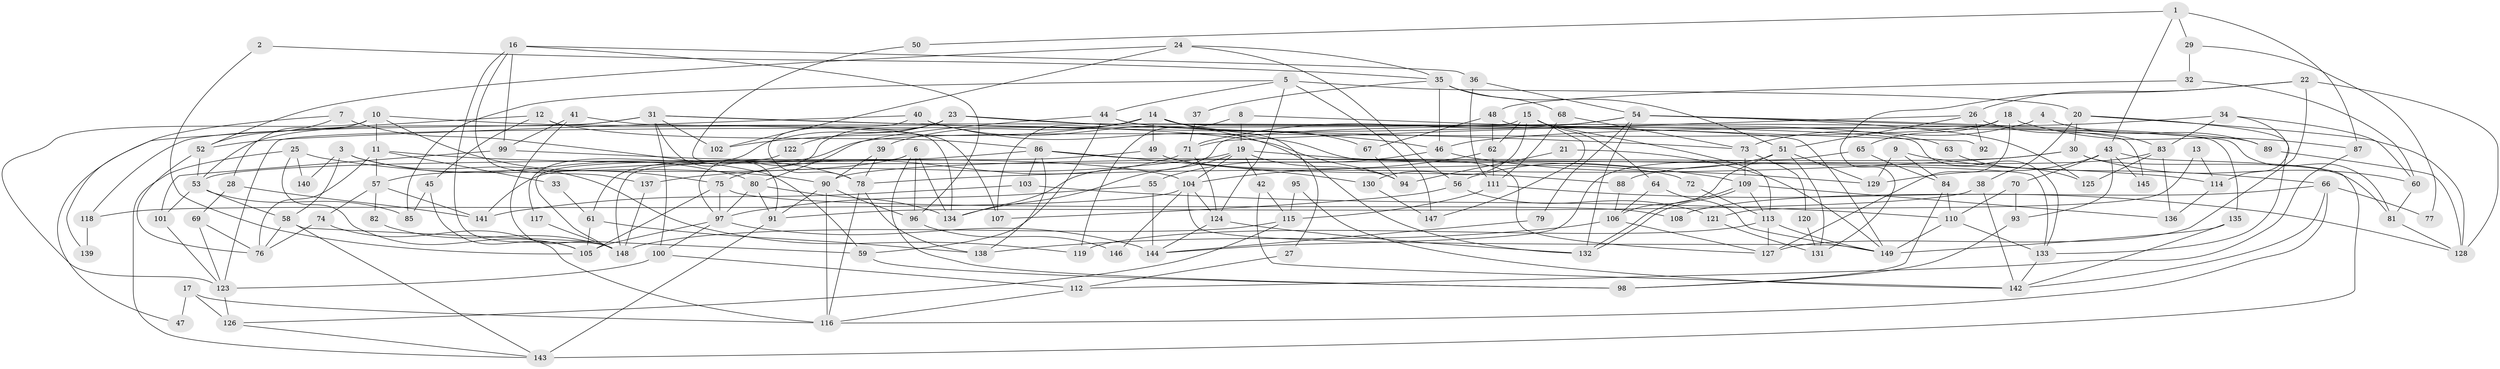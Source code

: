 // coarse degree distribution, {4: 0.14606741573033707, 2: 0.11235955056179775, 5: 0.16853932584269662, 8: 0.06741573033707865, 3: 0.2247191011235955, 9: 0.056179775280898875, 15: 0.011235955056179775, 11: 0.02247191011235955, 6: 0.07865168539325842, 7: 0.07865168539325842, 10: 0.011235955056179775, 13: 0.011235955056179775, 1: 0.011235955056179775}
// Generated by graph-tools (version 1.1) at 2025/18/03/04/25 18:18:40]
// undirected, 149 vertices, 298 edges
graph export_dot {
graph [start="1"]
  node [color=gray90,style=filled];
  1;
  2;
  3;
  4;
  5;
  6;
  7;
  8;
  9;
  10;
  11;
  12;
  13;
  14;
  15;
  16;
  17;
  18;
  19;
  20;
  21;
  22;
  23;
  24;
  25;
  26;
  27;
  28;
  29;
  30;
  31;
  32;
  33;
  34;
  35;
  36;
  37;
  38;
  39;
  40;
  41;
  42;
  43;
  44;
  45;
  46;
  47;
  48;
  49;
  50;
  51;
  52;
  53;
  54;
  55;
  56;
  57;
  58;
  59;
  60;
  61;
  62;
  63;
  64;
  65;
  66;
  67;
  68;
  69;
  70;
  71;
  72;
  73;
  74;
  75;
  76;
  77;
  78;
  79;
  80;
  81;
  82;
  83;
  84;
  85;
  86;
  87;
  88;
  89;
  90;
  91;
  92;
  93;
  94;
  95;
  96;
  97;
  98;
  99;
  100;
  101;
  102;
  103;
  104;
  105;
  106;
  107;
  108;
  109;
  110;
  111;
  112;
  113;
  114;
  115;
  116;
  117;
  118;
  119;
  120;
  121;
  122;
  123;
  124;
  125;
  126;
  127;
  128;
  129;
  130;
  131;
  132;
  133;
  134;
  135;
  136;
  137;
  138;
  139;
  140;
  141;
  142;
  143;
  144;
  145;
  146;
  147;
  148;
  149;
  1 -- 87;
  1 -- 43;
  1 -- 29;
  1 -- 50;
  2 -- 105;
  2 -- 35;
  3 -- 80;
  3 -- 58;
  3 -- 119;
  3 -- 140;
  4 -- 89;
  4 -- 73;
  5 -- 124;
  5 -- 147;
  5 -- 20;
  5 -- 44;
  5 -- 85;
  6 -- 98;
  6 -- 148;
  6 -- 57;
  6 -- 96;
  6 -- 134;
  7 -- 59;
  7 -- 52;
  7 -- 139;
  8 -- 19;
  8 -- 119;
  8 -- 92;
  9 -- 66;
  9 -- 129;
  9 -- 84;
  10 -- 123;
  10 -- 11;
  10 -- 28;
  10 -- 75;
  10 -- 94;
  11 -- 57;
  11 -- 76;
  11 -- 33;
  11 -- 114;
  12 -- 86;
  12 -- 134;
  12 -- 45;
  12 -- 47;
  13 -- 114;
  13 -- 121;
  14 -- 39;
  14 -- 102;
  14 -- 27;
  14 -- 49;
  14 -- 67;
  14 -- 107;
  14 -- 145;
  15 -- 113;
  15 -- 123;
  15 -- 62;
  15 -- 64;
  15 -- 130;
  15 -- 147;
  16 -- 148;
  16 -- 36;
  16 -- 96;
  16 -- 99;
  16 -- 137;
  17 -- 126;
  17 -- 116;
  17 -- 47;
  18 -- 127;
  18 -- 65;
  18 -- 61;
  18 -- 87;
  19 -- 109;
  19 -- 104;
  19 -- 42;
  19 -- 94;
  19 -- 134;
  19 -- 137;
  20 -- 133;
  20 -- 30;
  20 -- 38;
  20 -- 128;
  21 -- 94;
  21 -- 149;
  22 -- 127;
  22 -- 26;
  22 -- 128;
  22 -- 131;
  23 -- 97;
  23 -- 149;
  23 -- 46;
  23 -- 117;
  23 -- 122;
  24 -- 56;
  24 -- 52;
  24 -- 35;
  24 -- 102;
  25 -- 90;
  25 -- 105;
  25 -- 140;
  25 -- 143;
  26 -- 71;
  26 -- 51;
  26 -- 83;
  26 -- 92;
  27 -- 112;
  28 -- 141;
  28 -- 69;
  29 -- 32;
  29 -- 77;
  30 -- 90;
  30 -- 60;
  30 -- 78;
  30 -- 81;
  31 -- 91;
  31 -- 73;
  31 -- 53;
  31 -- 100;
  31 -- 102;
  31 -- 118;
  31 -- 133;
  32 -- 60;
  32 -- 48;
  33 -- 61;
  34 -- 83;
  34 -- 60;
  34 -- 46;
  34 -- 114;
  35 -- 46;
  35 -- 37;
  35 -- 51;
  35 -- 68;
  36 -- 111;
  36 -- 54;
  37 -- 71;
  38 -- 91;
  38 -- 142;
  39 -- 78;
  39 -- 90;
  40 -- 78;
  40 -- 132;
  40 -- 52;
  40 -- 127;
  41 -- 148;
  41 -- 99;
  41 -- 107;
  42 -- 142;
  42 -- 115;
  43 -- 70;
  43 -- 143;
  43 -- 93;
  43 -- 129;
  43 -- 145;
  44 -- 80;
  44 -- 59;
  44 -- 63;
  45 -- 85;
  45 -- 105;
  46 -- 55;
  46 -- 129;
  48 -- 67;
  48 -- 62;
  48 -- 135;
  49 -- 53;
  49 -- 72;
  49 -- 88;
  50 -- 78;
  51 -- 129;
  51 -- 56;
  51 -- 106;
  51 -- 131;
  52 -- 53;
  52 -- 76;
  53 -- 58;
  53 -- 85;
  53 -- 101;
  54 -- 81;
  54 -- 134;
  54 -- 71;
  54 -- 79;
  54 -- 89;
  54 -- 125;
  54 -- 132;
  55 -- 97;
  55 -- 144;
  56 -- 107;
  56 -- 121;
  57 -- 74;
  57 -- 82;
  57 -- 141;
  58 -- 76;
  58 -- 143;
  58 -- 59;
  59 -- 98;
  60 -- 81;
  61 -- 105;
  61 -- 138;
  62 -- 104;
  62 -- 111;
  63 -- 125;
  64 -- 106;
  64 -- 149;
  65 -- 144;
  65 -- 84;
  66 -- 142;
  66 -- 116;
  66 -- 77;
  66 -- 108;
  67 -- 94;
  68 -- 111;
  68 -- 73;
  69 -- 123;
  69 -- 76;
  70 -- 93;
  70 -- 110;
  71 -- 75;
  71 -- 124;
  72 -- 113;
  73 -- 109;
  73 -- 120;
  74 -- 76;
  74 -- 116;
  75 -- 97;
  75 -- 105;
  75 -- 108;
  78 -- 138;
  78 -- 116;
  79 -- 144;
  80 -- 97;
  80 -- 134;
  80 -- 91;
  81 -- 128;
  82 -- 148;
  83 -- 88;
  83 -- 125;
  83 -- 136;
  84 -- 110;
  84 -- 98;
  86 -- 141;
  86 -- 133;
  86 -- 103;
  86 -- 130;
  86 -- 138;
  87 -- 112;
  88 -- 106;
  89 -- 128;
  90 -- 91;
  90 -- 96;
  90 -- 116;
  91 -- 143;
  93 -- 98;
  95 -- 115;
  95 -- 142;
  96 -- 146;
  97 -- 105;
  97 -- 144;
  97 -- 100;
  99 -- 104;
  99 -- 101;
  100 -- 112;
  100 -- 123;
  101 -- 123;
  103 -- 110;
  103 -- 141;
  104 -- 149;
  104 -- 124;
  104 -- 118;
  104 -- 146;
  106 -- 138;
  106 -- 127;
  109 -- 132;
  109 -- 132;
  109 -- 136;
  109 -- 113;
  110 -- 149;
  110 -- 133;
  111 -- 128;
  111 -- 115;
  112 -- 116;
  113 -- 127;
  113 -- 119;
  113 -- 149;
  114 -- 136;
  115 -- 126;
  115 -- 148;
  117 -- 148;
  118 -- 139;
  120 -- 131;
  121 -- 131;
  122 -- 148;
  123 -- 126;
  124 -- 132;
  124 -- 144;
  126 -- 143;
  130 -- 147;
  133 -- 142;
  135 -- 149;
  135 -- 142;
  137 -- 148;
}
